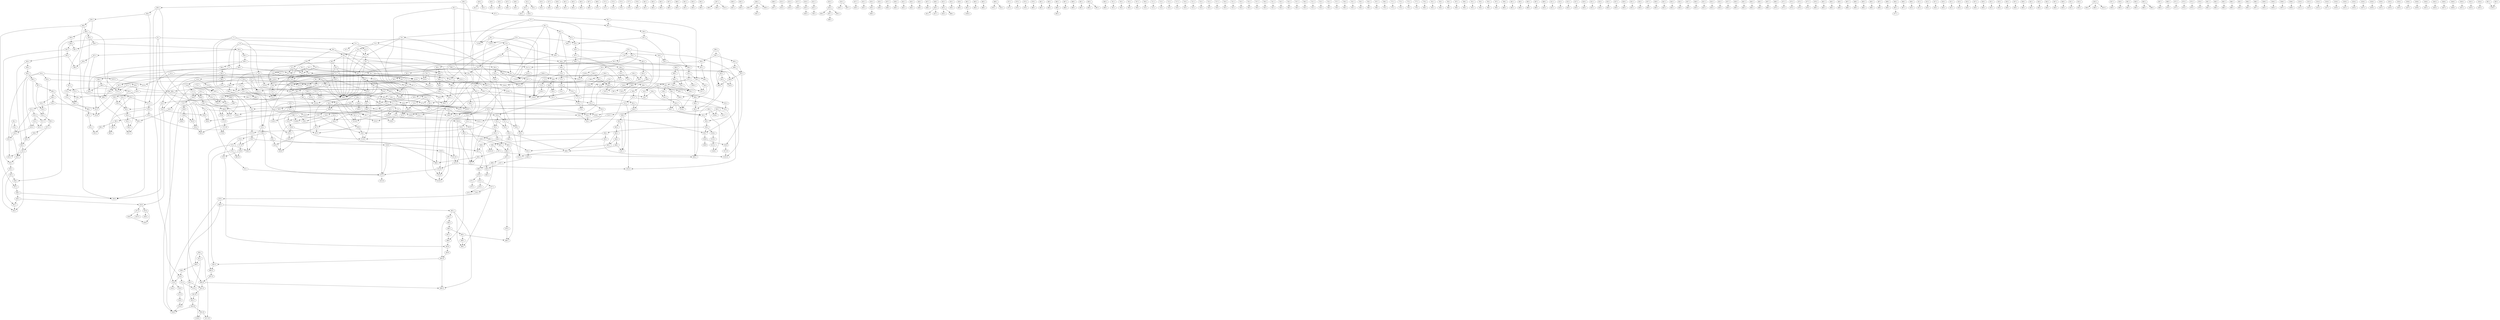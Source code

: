 strict digraph G {
  1 [ label="1:0" ];
  2 [ label="2:1" ];
  3 [ label="3:∞" ];
  4 [ label="4:∞" ];
  7 [ label="7:∞" ];
  8 [ label="8:5" ];
  9 [ label="9:∞" ];
  10 [ label="10:∞" ];
  11 [ label="11:∞" ];
  12 [ label="12:∞" ];
  13 [ label="13:∞" ];
  14 [ label="14:∞" ];
  15 [ label="15:∞" ];
  16 [ label="16:∞" ];
  17 [ label="17:∞" ];
  18 [ label="18:∞" ];
  19 [ label="19:∞" ];
  20 [ label="20:∞" ];
  21 [ label="21:∞" ];
  22 [ label="22:∞" ];
  5 [ label="5:∞" ];
  23 [ label="23:3" ];
  26 [ label="26:1" ];
  25 [ label="25:1" ];
  27 [ label="27:2" ];
  28 [ label="28:3" ];
  29 [ label="29:2" ];
  30 [ label="30:2" ];
  31 [ label="31:3" ];
  32 [ label="32:2" ];
  33 [ label="33:∞" ];
  34 [ label="34:∞" ];
  35 [ label="35:∞" ];
  36 [ label="36:∞" ];
  37 [ label="37:3" ];
  38 [ label="38:4" ];
  39 [ label="39:5" ];
  40 [ label="40:6" ];
  41 [ label="41:6" ];
  42 [ label="42:2" ];
  43 [ label="43:2" ];
  44 [ label="44:∞" ];
  45 [ label="45:∞" ];
  46 [ label="46:∞" ];
  47 [ label="47:3" ];
  48 [ label="48:4" ];
  49 [ label="49:5" ];
  50 [ label="50:6" ];
  51 [ label="51:7" ];
  52 [ label="52:4" ];
  57 [ label="57:∞" ];
  58 [ label="58:∞" ];
  59 [ label="59:∞" ];
  60 [ label="60:∞" ];
  61 [ label="61:∞" ];
  62 [ label="62:∞" ];
  63 [ label="63:∞" ];
  64 [ label="64:∞" ];
  65 [ label="65:∞" ];
  66 [ label="66:∞" ];
  67 [ label="67:∞" ];
  68 [ label="68:∞" ];
  69 [ label="69:3" ];
  70 [ label="70:4" ];
  71 [ label="71:5" ];
  72 [ label="72:6" ];
  74 [ label="74:∞" ];
  75 [ label="75:∞" ];
  76 [ label="76:∞" ];
  77 [ label="77:∞" ];
  78 [ label="78:∞" ];
  79 [ label="79:2" ];
  80 [ label="80:3" ];
  81 [ label="81:4" ];
  82 [ label="82:5" ];
  83 [ label="83:5" ];
  84 [ label="84:4" ];
  85 [ label="85:2" ];
  86 [ label="86:6" ];
  87 [ label="87:6" ];
  88 [ label="88:7" ];
  89 [ label="89:8" ];
  90 [ label="90:9" ];
  91 [ label="91:8" ];
  92 [ label="92:9" ];
  93 [ label="93:7" ];
  94 [ label="94:8" ];
  95 [ label="95:∞" ];
  96 [ label="96:9" ];
  97 [ label="97:∞" ];
  98 [ label="98:∞" ];
  99 [ label="99:∞" ];
  100 [ label="100:∞" ];
  101 [ label="101:∞" ];
  102 [ label="102:∞" ];
  55 [ label="55:∞" ];
  103 [ label="103:∞" ];
  104 [ label="104:∞" ];
  105 [ label="105:∞" ];
  106 [ label="106:∞" ];
  107 [ label="107:∞" ];
  108 [ label="108:∞" ];
  109 [ label="109:∞" ];
  110 [ label="110:∞" ];
  111 [ label="111:∞" ];
  24 [ label="24:∞" ];
  112 [ label="112:6" ];
  113 [ label="113:∞" ];
  114 [ label="114:3" ];
  115 [ label="115:4" ];
  116 [ label="116:4" ];
  117 [ label="117:5" ];
  118 [ label="118:∞" ];
  119 [ label="119:∞" ];
  120 [ label="120:∞" ];
  121 [ label="121:∞" ];
  122 [ label="122:∞" ];
  123 [ label="123:∞" ];
  124 [ label="124:∞" ];
  125 [ label="125:∞" ];
  126 [ label="126:∞" ];
  127 [ label="127:∞" ];
  56 [ label="56:∞" ];
  128 [ label="128:∞" ];
  129 [ label="129:∞" ];
  53 [ label="53:∞" ];
  130 [ label="130:5" ];
  131 [ label="131:∞" ];
  132 [ label="132:∞" ];
  133 [ label="133:∞" ];
  134 [ label="134:∞" ];
  135 [ label="135:∞" ];
  136 [ label="136:∞" ];
  137 [ label="137:∞" ];
  138 [ label="138:∞" ];
  139 [ label="139:∞" ];
  140 [ label="140:∞" ];
  141 [ label="141:∞" ];
  142 [ label="142:∞" ];
  143 [ label="143:∞" ];
  144 [ label="144:∞" ];
  145 [ label="145:7" ];
  146 [ label="146:∞" ];
  147 [ label="147:∞" ];
  148 [ label="148:∞" ];
  150 [ label="150:∞" ];
  151 [ label="151:∞" ];
  152 [ label="152:9" ];
  153 [ label="153:3" ];
  154 [ label="154:4" ];
  155 [ label="155:5" ];
  156 [ label="156:∞" ];
  157 [ label="157:4" ];
  158 [ label="158:∞" ];
  159 [ label="159:∞" ];
  160 [ label="160:∞" ];
  161 [ label="161:∞" ];
  163 [ label="163:∞" ];
  164 [ label="164:∞" ];
  165 [ label="165:∞" ];
  166 [ label="166:∞" ];
  167 [ label="167:∞" ];
  168 [ label="168:∞" ];
  169 [ label="169:∞" ];
  170 [ label="170:∞" ];
  171 [ label="171:∞" ];
  172 [ label="172:∞" ];
  173 [ label="173:∞" ];
  174 [ label="174:∞" ];
  175 [ label="175:∞" ];
  176 [ label="176:∞" ];
  177 [ label="177:∞" ];
  178 [ label="178:∞" ];
  179 [ label="179:∞" ];
  180 [ label="180:∞" ];
  181 [ label="181:∞" ];
  182 [ label="182:∞" ];
  183 [ label="183:∞" ];
  184 [ label="184:∞" ];
  185 [ label="185:∞" ];
  186 [ label="186:6" ];
  187 [ label="187:7" ];
  190 [ label="190:∞" ];
  191 [ label="191:∞" ];
  192 [ label="192:∞" ];
  193 [ label="193:∞" ];
  194 [ label="194:∞" ];
  195 [ label="195:∞" ];
  196 [ label="196:∞" ];
  197 [ label="197:∞" ];
  198 [ label="198:∞" ];
  199 [ label="199:∞" ];
  200 [ label="200:∞" ];
  201 [ label="201:7" ];
  202 [ label="202:8" ];
  203 [ label="203:9" ];
  204 [ label="204:7" ];
  205 [ label="205:∞" ];
  206 [ label="206:∞" ];
  207 [ label="207:∞" ];
  208 [ label="208:∞" ];
  209 [ label="209:∞" ];
  210 [ label="210:∞" ];
  211 [ label="211:∞" ];
  212 [ label="212:∞" ];
  213 [ label="213:∞" ];
  214 [ label="214:∞" ];
  215 [ label="215:∞" ];
  216 [ label="216:∞" ];
  217 [ label="217:6" ];
  218 [ label="218:7" ];
  219 [ label="219:8" ];
  220 [ label="220:9" ];
  221 [ label="221:10" ];
  222 [ label="222:11" ];
  223 [ label="223:10" ];
  224 [ label="224:10" ];
  225 [ label="225:∞" ];
  226 [ label="226:∞" ];
  227 [ label="227:∞" ];
  228 [ label="228:∞" ];
  229 [ label="229:∞" ];
  230 [ label="230:∞" ];
  231 [ label="231:∞" ];
  232 [ label="232:∞" ];
  233 [ label="233:∞" ];
  234 [ label="234:∞" ];
  235 [ label="235:∞" ];
  236 [ label="236:∞" ];
  237 [ label="237:9" ];
  238 [ label="238:∞" ];
  239 [ label="239:∞" ];
  240 [ label="240:∞" ];
  241 [ label="241:∞" ];
  242 [ label="242:∞" ];
  243 [ label="243:∞" ];
  244 [ label="244:∞" ];
  245 [ label="245:4" ];
  246 [ label="246:5" ];
  247 [ label="247:5" ];
  248 [ label="248:∞" ];
  249 [ label="249:6" ];
  250 [ label="250:∞" ];
  251 [ label="251:∞" ];
  252 [ label="252:∞" ];
  253 [ label="253:∞" ];
  254 [ label="254:∞" ];
  255 [ label="255:∞" ];
  256 [ label="256:6" ];
  257 [ label="257:7" ];
  258 [ label="258:8" ];
  259 [ label="259:9" ];
  260 [ label="260:9" ];
  261 [ label="261:8" ];
  262 [ label="262:4" ];
  263 [ label="263:5" ];
  264 [ label="264:6" ];
  265 [ label="265:7" ];
  266 [ label="266:8" ];
  267 [ label="267:5" ];
  268 [ label="268:6" ];
  269 [ label="269:7" ];
  270 [ label="270:8" ];
  271 [ label="271:9" ];
  272 [ label="272:10" ];
  273 [ label="273:8" ];
  274 [ label="274:∞" ];
  275 [ label="275:∞" ];
  276 [ label="276:∞" ];
  277 [ label="277:8" ];
  278 [ label="278:9" ];
  279 [ label="279:7" ];
  280 [ label="280:∞" ];
  281 [ label="281:∞" ];
  282 [ label="282:∞" ];
  283 [ label="283:1" ];
  284 [ label="284:2" ];
  285 [ label="285:3" ];
  286 [ label="286:3" ];
  287 [ label="287:∞" ];
  288 [ label="288:∞" ];
  289 [ label="289:∞" ];
  290 [ label="290:∞" ];
  291 [ label="291:∞" ];
  292 [ label="292:∞" ];
  293 [ label="293:∞" ];
  294 [ label="294:∞" ];
  295 [ label="295:∞" ];
  296 [ label="296:∞" ];
  297 [ label="297:∞" ];
  298 [ label="298:∞" ];
  299 [ label="299:∞" ];
  300 [ label="300:∞" ];
  301 [ label="301:∞" ];
  302 [ label="302:∞" ];
  303 [ label="303:∞" ];
  304 [ label="304:∞" ];
  305 [ label="305:∞" ];
  306 [ label="306:∞" ];
  307 [ label="307:∞" ];
  308 [ label="308:∞" ];
  309 [ label="309:∞" ];
  310 [ label="310:∞" ];
  311 [ label="311:∞" ];
  312 [ label="312:∞" ];
  313 [ label="313:∞" ];
  314 [ label="314:∞" ];
  316 [ label="316:∞" ];
  317 [ label="317:∞" ];
  318 [ label="318:∞" ];
  319 [ label="319:∞" ];
  320 [ label="320:∞" ];
  321 [ label="321:5" ];
  322 [ label="322:6" ];
  323 [ label="323:∞" ];
  324 [ label="324:∞" ];
  325 [ label="325:∞" ];
  326 [ label="326:∞" ];
  327 [ label="327:∞" ];
  328 [ label="328:∞" ];
  329 [ label="329:∞" ];
  330 [ label="330:∞" ];
  331 [ label="331:∞" ];
  332 [ label="332:∞" ];
  333 [ label="333:∞" ];
  334 [ label="334:∞" ];
  335 [ label="335:∞" ];
  336 [ label="336:∞" ];
  337 [ label="337:∞" ];
  338 [ label="338:∞" ];
  339 [ label="339:3" ];
  340 [ label="340:∞" ];
  341 [ label="341:∞" ];
  342 [ label="342:∞" ];
  343 [ label="343:∞" ];
  344 [ label="344:∞" ];
  345 [ label="345:∞" ];
  346 [ label="346:∞" ];
  347 [ label="347:∞" ];
  348 [ label="348:∞" ];
  349 [ label="349:∞" ];
  350 [ label="350:∞" ];
  351 [ label="351:∞" ];
  352 [ label="352:∞" ];
  353 [ label="353:∞" ];
  354 [ label="354:∞" ];
  355 [ label="355:∞" ];
  356 [ label="356:∞" ];
  357 [ label="357:∞" ];
  358 [ label="358:∞" ];
  359 [ label="359:∞" ];
  360 [ label="360:∞" ];
  361 [ label="361:∞" ];
  362 [ label="362:∞" ];
  363 [ label="363:∞" ];
  364 [ label="364:∞" ];
  365 [ label="365:∞" ];
  366 [ label="366:∞" ];
  367 [ label="367:∞" ];
  368 [ label="368:∞" ];
  369 [ label="369:∞" ];
  370 [ label="370:∞" ];
  371 [ label="371:∞" ];
  372 [ label="372:∞" ];
  373 [ label="373:∞" ];
  374 [ label="374:∞" ];
  375 [ label="375:∞" ];
  376 [ label="376:∞" ];
  377 [ label="377:∞" ];
  378 [ label="378:∞" ];
  379 [ label="379:∞" ];
  380 [ label="380:∞" ];
  381 [ label="381:∞" ];
  382 [ label="382:∞" ];
  383 [ label="383:∞" ];
  384 [ label="384:∞" ];
  385 [ label="385:∞" ];
  386 [ label="386:∞" ];
  387 [ label="387:∞" ];
  388 [ label="388:∞" ];
  389 [ label="389:∞" ];
  390 [ label="390:∞" ];
  391 [ label="391:∞" ];
  392 [ label="392:∞" ];
  393 [ label="393:∞" ];
  394 [ label="394:∞" ];
  395 [ label="395:∞" ];
  396 [ label="396:∞" ];
  397 [ label="397:∞" ];
  398 [ label="398:∞" ];
  399 [ label="399:∞" ];
  400 [ label="400:∞" ];
  401 [ label="401:∞" ];
  402 [ label="402:∞" ];
  403 [ label="403:∞" ];
  404 [ label="404:∞" ];
  405 [ label="405:∞" ];
  406 [ label="406:∞" ];
  407 [ label="407:∞" ];
  408 [ label="408:4" ];
  409 [ label="409:5" ];
  410 [ label="410:5" ];
  411 [ label="411:7" ];
  412 [ label="412:∞" ];
  413 [ label="413:∞" ];
  414 [ label="414:∞" ];
  149 [ label="149:∞" ];
  415 [ label="415:∞" ];
  416 [ label="416:∞" ];
  417 [ label="417:3" ];
  418 [ label="418:4" ];
  419 [ label="419:5" ];
  420 [ label="420:6" ];
  421 [ label="421:3" ];
  422 [ label="422:∞" ];
  423 [ label="423:∞" ];
  424 [ label="424:3" ];
  425 [ label="425:4" ];
  426 [ label="426:5" ];
  427 [ label="427:4" ];
  428 [ label="428:5" ];
  429 [ label="429:5" ];
  430 [ label="430:∞" ];
  431 [ label="431:∞" ];
  432 [ label="432:∞" ];
  433 [ label="433:∞" ];
  434 [ label="434:∞" ];
  435 [ label="435:∞" ];
  436 [ label="436:∞" ];
  437 [ label="437:∞" ];
  438 [ label="438:∞" ];
  439 [ label="439:∞" ];
  440 [ label="440:∞" ];
  441 [ label="441:∞" ];
  442 [ label="442:∞" ];
  443 [ label="443:∞" ];
  444 [ label="444:∞" ];
  445 [ label="445:∞" ];
  446 [ label="446:∞" ];
  447 [ label="447:∞" ];
  448 [ label="448:∞" ];
  449 [ label="449:∞" ];
  450 [ label="450:∞" ];
  451 [ label="451:∞" ];
  452 [ label="452:∞" ];
  453 [ label="453:∞" ];
  454 [ label="454:∞" ];
  455 [ label="455:∞" ];
  456 [ label="456:∞" ];
  457 [ label="457:∞" ];
  458 [ label="458:∞" ];
  459 [ label="459:∞" ];
  460 [ label="460:∞" ];
  461 [ label="461:∞" ];
  462 [ label="462:∞" ];
  463 [ label="463:∞" ];
  464 [ label="464:∞" ];
  465 [ label="465:∞" ];
  466 [ label="466:∞" ];
  467 [ label="467:∞" ];
  468 [ label="468:∞" ];
  469 [ label="469:∞" ];
  470 [ label="470:∞" ];
  471 [ label="471:∞" ];
  472 [ label="472:∞" ];
  473 [ label="473:∞" ];
  474 [ label="474:∞" ];
  475 [ label="475:∞" ];
  476 [ label="476:∞" ];
  477 [ label="477:∞" ];
  478 [ label="478:∞" ];
  479 [ label="479:∞" ];
  480 [ label="480:∞" ];
  481 [ label="481:∞" ];
  482 [ label="482:∞" ];
  483 [ label="483:∞" ];
  484 [ label="484:∞" ];
  485 [ label="485:∞" ];
  486 [ label="486:∞" ];
  487 [ label="487:∞" ];
  488 [ label="488:∞" ];
  489 [ label="489:∞" ];
  490 [ label="490:∞" ];
  491 [ label="491:8" ];
  492 [ label="492:10" ];
  493 [ label="493:9" ];
  494 [ label="494:10" ];
  495 [ label="495:11" ];
  496 [ label="496:12" ];
  497 [ label="497:13" ];
  498 [ label="498:14" ];
  499 [ label="499:11" ];
  500 [ label="500:∞" ];
  501 [ label="501:15" ];
  502 [ label="502:16" ];
  503 [ label="503:17" ];
  504 [ label="504:18" ];
  505 [ label="505:19" ];
  506 [ label="506:∞" ];
  507 [ label="507:∞" ];
  508 [ label="508:∞" ];
  509 [ label="509:∞" ];
  510 [ label="510:2" ];
  511 [ label="511:3" ];
  512 [ label="512:4" ];
  513 [ label="513:2" ];
  514 [ label="514:3" ];
  516 [ label="516:3" ];
  517 [ label="517:4" ];
  518 [ label="518:5" ];
  519 [ label="519:4" ];
  520 [ label="520:5" ];
  521 [ label="521:∞" ];
  522 [ label="522:∞" ];
  523 [ label="523:∞" ];
  524 [ label="524:12" ];
  525 [ label="525:10" ];
  526 [ label="526:∞" ];
  527 [ label="527:∞" ];
  529 [ label="529:3" ];
  530 [ label="530:4" ];
  531 [ label="531:∞" ];
  532 [ label="532:∞" ];
  533 [ label="533:7" ];
  534 [ label="534:8" ];
  535 [ label="535:9" ];
  536 [ label="536:9" ];
  537 [ label="537:10" ];
  538 [ label="538:∞" ];
  542 [ label="542:∞" ];
  543 [ label="543:∞" ];
  544 [ label="544:∞" ];
  545 [ label="545:∞" ];
  546 [ label="546:∞" ];
  547 [ label="547:∞" ];
  548 [ label="548:∞" ];
  549 [ label="549:∞" ];
  550 [ label="550:∞" ];
  551 [ label="551:∞" ];
  552 [ label="552:∞" ];
  553 [ label="553:∞" ];
  554 [ label="554:∞" ];
  555 [ label="555:∞" ];
  557 [ label="557:∞" ];
  558 [ label="558:∞" ];
  559 [ label="559:∞" ];
  560 [ label="560:∞" ];
  561 [ label="561:∞" ];
  562 [ label="562:∞" ];
  563 [ label="563:∞" ];
  564 [ label="564:∞" ];
  565 [ label="565:∞" ];
  566 [ label="566:∞" ];
  567 [ label="567:∞" ];
  568 [ label="568:∞" ];
  569 [ label="569:∞" ];
  570 [ label="570:∞" ];
  571 [ label="571:∞" ];
  572 [ label="572:∞" ];
  573 [ label="573:∞" ];
  574 [ label="574:∞" ];
  575 [ label="575:∞" ];
  576 [ label="576:∞" ];
  577 [ label="577:∞" ];
  578 [ label="578:∞" ];
  579 [ label="579:∞" ];
  580 [ label="580:∞" ];
  581 [ label="581:∞" ];
  582 [ label="582:∞" ];
  583 [ label="583:∞" ];
  584 [ label="584:∞" ];
  585 [ label="585:∞" ];
  586 [ label="586:∞" ];
  587 [ label="587:∞" ];
  588 [ label="588:∞" ];
  589 [ label="589:∞" ];
  590 [ label="590:∞" ];
  591 [ label="591:∞" ];
  592 [ label="592:∞" ];
  593 [ label="593:∞" ];
  594 [ label="594:∞" ];
  595 [ label="595:∞" ];
  596 [ label="596:∞" ];
  597 [ label="597:∞" ];
  598 [ label="598:∞" ];
  599 [ label="599:∞" ];
  600 [ label="600:∞" ];
  601 [ label="601:∞" ];
  602 [ label="602:∞" ];
  603 [ label="603:∞" ];
  604 [ label="604:∞" ];
  605 [ label="605:∞" ];
  606 [ label="606:∞" ];
  607 [ label="607:∞" ];
  608 [ label="608:∞" ];
  609 [ label="609:∞" ];
  610 [ label="610:∞" ];
  612 [ label="612:∞" ];
  613 [ label="613:∞" ];
  614 [ label="614:∞" ];
  615 [ label="615:∞" ];
  616 [ label="616:∞" ];
  617 [ label="617:∞" ];
  618 [ label="618:∞" ];
  619 [ label="619:∞" ];
  620 [ label="620:∞" ];
  621 [ label="621:∞" ];
  622 [ label="622:∞" ];
  623 [ label="623:∞" ];
  624 [ label="624:∞" ];
  625 [ label="625:∞" ];
  626 [ label="626:∞" ];
  627 [ label="627:∞" ];
  628 [ label="628:∞" ];
  630 [ label="630:∞" ];
  631 [ label="631:∞" ];
  632 [ label="632:∞" ];
  633 [ label="633:∞" ];
  634 [ label="634:∞" ];
  635 [ label="635:∞" ];
  636 [ label="636:∞" ];
  637 [ label="637:∞" ];
  638 [ label="638:∞" ];
  639 [ label="639:∞" ];
  640 [ label="640:∞" ];
  641 [ label="641:∞" ];
  642 [ label="642:∞" ];
  643 [ label="643:∞" ];
  644 [ label="644:∞" ];
  645 [ label="645:∞" ];
  646 [ label="646:∞" ];
  647 [ label="647:∞" ];
  648 [ label="648:∞" ];
  649 [ label="649:∞" ];
  650 [ label="650:∞" ];
  651 [ label="651:∞" ];
  652 [ label="652:∞" ];
  653 [ label="653:∞" ];
  654 [ label="654:∞" ];
  655 [ label="655:∞" ];
  656 [ label="656:∞" ];
  657 [ label="657:∞" ];
  658 [ label="658:∞" ];
  659 [ label="659:∞" ];
  660 [ label="660:∞" ];
  661 [ label="661:∞" ];
  662 [ label="662:∞" ];
  663 [ label="663:∞" ];
  664 [ label="664:∞" ];
  665 [ label="665:∞" ];
  666 [ label="666:∞" ];
  667 [ label="667:∞" ];
  668 [ label="668:∞" ];
  669 [ label="669:∞" ];
  670 [ label="670:∞" ];
  671 [ label="671:∞" ];
  672 [ label="672:∞" ];
  673 [ label="673:∞" ];
  674 [ label="674:∞" ];
  675 [ label="675:∞" ];
  676 [ label="676:∞" ];
  678 [ label="678:∞" ];
  679 [ label="679:∞" ];
  680 [ label="680:∞" ];
  681 [ label="681:∞" ];
  682 [ label="682:∞" ];
  683 [ label="683:∞" ];
  684 [ label="684:∞" ];
  685 [ label="685:∞" ];
  686 [ label="686:∞" ];
  687 [ label="687:∞" ];
  688 [ label="688:∞" ];
  689 [ label="689:∞" ];
  690 [ label="690:∞" ];
  691 [ label="691:∞" ];
  692 [ label="692:∞" ];
  693 [ label="693:∞" ];
  694 [ label="694:∞" ];
  695 [ label="695:∞" ];
  696 [ label="696:∞" ];
  697 [ label="697:∞" ];
  698 [ label="698:∞" ];
  700 [ label="700:∞" ];
  701 [ label="701:∞" ];
  702 [ label="702:∞" ];
  703 [ label="703:∞" ];
  704 [ label="704:∞" ];
  705 [ label="705:∞" ];
  706 [ label="706:∞" ];
  707 [ label="707:∞" ];
  708 [ label="708:∞" ];
  709 [ label="709:∞" ];
  710 [ label="710:∞" ];
  711 [ label="711:∞" ];
  712 [ label="712:∞" ];
  713 [ label="713:∞" ];
  714 [ label="714:∞" ];
  715 [ label="715:∞" ];
  716 [ label="716:∞" ];
  717 [ label="717:∞" ];
  718 [ label="718:∞" ];
  719 [ label="719:∞" ];
  720 [ label="720:∞" ];
  721 [ label="721:∞" ];
  722 [ label="722:∞" ];
  723 [ label="723:∞" ];
  724 [ label="724:∞" ];
  725 [ label="725:∞" ];
  726 [ label="726:∞" ];
  727 [ label="727:∞" ];
  728 [ label="728:∞" ];
  729 [ label="729:∞" ];
  730 [ label="730:∞" ];
  731 [ label="731:∞" ];
  732 [ label="732:∞" ];
  733 [ label="733:∞" ];
  734 [ label="734:∞" ];
  735 [ label="735:∞" ];
  736 [ label="736:∞" ];
  737 [ label="737:∞" ];
  738 [ label="738:∞" ];
  739 [ label="739:∞" ];
  740 [ label="740:∞" ];
  741 [ label="741:∞" ];
  742 [ label="742:∞" ];
  743 [ label="743:∞" ];
  744 [ label="744:∞" ];
  745 [ label="745:∞" ];
  746 [ label="746:∞" ];
  747 [ label="747:∞" ];
  748 [ label="748:∞" ];
  749 [ label="749:∞" ];
  750 [ label="750:∞" ];
  751 [ label="751:∞" ];
  752 [ label="752:∞" ];
  753 [ label="753:∞" ];
  754 [ label="754:∞" ];
  755 [ label="755:∞" ];
  756 [ label="756:∞" ];
  757 [ label="757:∞" ];
  758 [ label="758:∞" ];
  759 [ label="759:∞" ];
  760 [ label="760:∞" ];
  761 [ label="761:∞" ];
  762 [ label="762:∞" ];
  763 [ label="763:∞" ];
  764 [ label="764:∞" ];
  765 [ label="765:∞" ];
  766 [ label="766:∞" ];
  767 [ label="767:∞" ];
  768 [ label="768:∞" ];
  769 [ label="769:∞" ];
  770 [ label="770:∞" ];
  771 [ label="771:∞" ];
  772 [ label="772:∞" ];
  773 [ label="773:∞" ];
  774 [ label="774:∞" ];
  775 [ label="775:∞" ];
  776 [ label="776:∞" ];
  777 [ label="777:∞" ];
  778 [ label="778:∞" ];
  779 [ label="779:∞" ];
  780 [ label="780:∞" ];
  781 [ label="781:∞" ];
  782 [ label="782:∞" ];
  783 [ label="783:∞" ];
  784 [ label="784:∞" ];
  785 [ label="785:∞" ];
  786 [ label="786:∞" ];
  787 [ label="787:∞" ];
  788 [ label="788:∞" ];
  789 [ label="789:∞" ];
  790 [ label="790:∞" ];
  791 [ label="791:∞" ];
  792 [ label="792:∞" ];
  793 [ label="793:∞" ];
  794 [ label="794:∞" ];
  795 [ label="795:∞" ];
  796 [ label="796:∞" ];
  797 [ label="797:∞" ];
  798 [ label="798:∞" ];
  799 [ label="799:∞" ];
  800 [ label="800:∞" ];
  801 [ label="801:∞" ];
  802 [ label="802:∞" ];
  803 [ label="803:∞" ];
  804 [ label="804:∞" ];
  805 [ label="805:∞" ];
  806 [ label="806:∞" ];
  807 [ label="807:∞" ];
  808 [ label="808:∞" ];
  809 [ label="809:∞" ];
  810 [ label="810:∞" ];
  811 [ label="811:∞" ];
  812 [ label="812:∞" ];
  813 [ label="813:∞" ];
  814 [ label="814:∞" ];
  815 [ label="815:∞" ];
  816 [ label="816:∞" ];
  817 [ label="817:∞" ];
  818 [ label="818:∞" ];
  819 [ label="819:∞" ];
  820 [ label="820:∞" ];
  821 [ label="821:∞" ];
  822 [ label="822:∞" ];
  823 [ label="823:∞" ];
  824 [ label="824:∞" ];
  825 [ label="825:∞" ];
  826 [ label="826:∞" ];
  827 [ label="827:∞" ];
  828 [ label="828:∞" ];
  829 [ label="829:∞" ];
  830 [ label="830:∞" ];
  831 [ label="831:∞" ];
  832 [ label="832:∞" ];
  833 [ label="833:∞" ];
  834 [ label="834:∞" ];
  835 [ label="835:∞" ];
  836 [ label="836:∞" ];
  837 [ label="837:∞" ];
  838 [ label="838:∞" ];
  839 [ label="839:∞" ];
  840 [ label="840:∞" ];
  841 [ label="841:∞" ];
  842 [ label="842:∞" ];
  843 [ label="843:∞" ];
  844 [ label="844:∞" ];
  845 [ label="845:∞" ];
  846 [ label="846:∞" ];
  847 [ label="847:∞" ];
  848 [ label="848:∞" ];
  849 [ label="849:∞" ];
  850 [ label="850:∞" ];
  851 [ label="851:∞" ];
  852 [ label="852:∞" ];
  853 [ label="853:∞" ];
  854 [ label="854:∞" ];
  855 [ label="855:∞" ];
  856 [ label="856:∞" ];
  857 [ label="857:∞" ];
  858 [ label="858:∞" ];
  859 [ label="859:∞" ];
  860 [ label="860:∞" ];
  861 [ label="861:∞" ];
  862 [ label="862:∞" ];
  863 [ label="863:∞" ];
  864 [ label="864:∞" ];
  865 [ label="865:∞" ];
  866 [ label="866:∞" ];
  867 [ label="867:∞" ];
  868 [ label="868:∞" ];
  869 [ label="869:∞" ];
  870 [ label="870:∞" ];
  871 [ label="871:∞" ];
  872 [ label="872:∞" ];
  873 [ label="873:∞" ];
  874 [ label="874:∞" ];
  875 [ label="875:∞" ];
  876 [ label="876:∞" ];
  877 [ label="877:∞" ];
  878 [ label="878:∞" ];
  879 [ label="879:∞" ];
  880 [ label="880:∞" ];
  881 [ label="881:∞" ];
  882 [ label="882:∞" ];
  883 [ label="883:∞" ];
  884 [ label="884:∞" ];
  885 [ label="885:∞" ];
  886 [ label="886:∞" ];
  887 [ label="887:∞" ];
  888 [ label="888:∞" ];
  889 [ label="889:∞" ];
  890 [ label="890:∞" ];
  891 [ label="891:∞" ];
  892 [ label="892:∞" ];
  893 [ label="893:∞" ];
  894 [ label="894:∞" ];
  895 [ label="895:∞" ];
  896 [ label="896:∞" ];
  897 [ label="897:∞" ];
  898 [ label="898:∞" ];
  899 [ label="899:∞" ];
  900 [ label="900:∞" ];
  903 [ label="903:∞" ];
  904 [ label="904:∞" ];
  905 [ label="905:∞" ];
  906 [ label="906:∞" ];
  907 [ label="907:∞" ];
  908 [ label="908:∞" ];
  909 [ label="909:∞" ];
  910 [ label="910:∞" ];
  911 [ label="911:∞" ];
  912 [ label="912:∞" ];
  913 [ label="913:∞" ];
  914 [ label="914:∞" ];
  915 [ label="915:∞" ];
  916 [ label="916:∞" ];
  917 [ label="917:∞" ];
  918 [ label="918:∞" ];
  919 [ label="919:∞" ];
  920 [ label="920:∞" ];
  921 [ label="921:∞" ];
  922 [ label="922:∞" ];
  923 [ label="923:∞" ];
  924 [ label="924:∞" ];
  925 [ label="925:∞" ];
  926 [ label="926:∞" ];
  927 [ label="927:∞" ];
  928 [ label="928:∞" ];
  929 [ label="929:∞" ];
  930 [ label="930:∞" ];
  931 [ label="931:∞" ];
  932 [ label="932:∞" ];
  933 [ label="933:∞" ];
  934 [ label="934:∞" ];
  935 [ label="935:∞" ];
  936 [ label="936:∞" ];
  937 [ label="937:∞" ];
  938 [ label="938:∞" ];
  939 [ label="939:∞" ];
  940 [ label="940:∞" ];
  941 [ label="941:∞" ];
  942 [ label="942:∞" ];
  943 [ label="943:∞" ];
  944 [ label="944:∞" ];
  945 [ label="945:∞" ];
  946 [ label="946:∞" ];
  947 [ label="947:∞" ];
  948 [ label="948:∞" ];
  949 [ label="949:∞" ];
  950 [ label="950:∞" ];
  951 [ label="951:∞" ];
  952 [ label="952:∞" ];
  953 [ label="953:∞" ];
  954 [ label="954:∞" ];
  955 [ label="955:∞" ];
  956 [ label="956:∞" ];
  957 [ label="957:∞" ];
  958 [ label="958:∞" ];
  959 [ label="959:∞" ];
  960 [ label="960:∞" ];
  961 [ label="961:∞" ];
  962 [ label="962:∞" ];
  963 [ label="963:∞" ];
  964 [ label="964:∞" ];
  965 [ label="965:∞" ];
  966 [ label="966:∞" ];
  967 [ label="967:∞" ];
  968 [ label="968:∞" ];
  969 [ label="969:∞" ];
  970 [ label="970:∞" ];
  971 [ label="971:∞" ];
  972 [ label="972:∞" ];
  973 [ label="973:∞" ];
  974 [ label="974:∞" ];
  975 [ label="975:∞" ];
  976 [ label="976:∞" ];
  977 [ label="977:∞" ];
  978 [ label="978:∞" ];
  979 [ label="979:∞" ];
  980 [ label="980:∞" ];
  981 [ label="981:∞" ];
  982 [ label="982:∞" ];
  983 [ label="983:∞" ];
  984 [ label="984:∞" ];
  985 [ label="985:∞" ];
  986 [ label="986:∞" ];
  987 [ label="987:∞" ];
  988 [ label="988:∞" ];
  989 [ label="989:∞" ];
  990 [ label="990:∞" ];
  991 [ label="991:∞" ];
  992 [ label="992:∞" ];
  993 [ label="993:∞" ];
  994 [ label="994:∞" ];
  995 [ label="995:∞" ];
  996 [ label="996:∞" ];
  997 [ label="997:∞" ];
  998 [ label="998:∞" ];
  1000 [ label="1000:∞" ];
  1001 [ label="1001:∞" ];
  1003 [ label="1003:∞" ];
  1004 [ label="1004:∞" ];
  1005 [ label="1005:∞" ];
  1006 [ label="1006:∞" ];
  1007 [ label="1007:∞" ];
  1008 [ label="1008:∞" ];
  1009 [ label="1009:∞" ];
  1010 [ label="1010:∞" ];
  1011 [ label="1011:∞" ];
  1012 [ label="1012:∞" ];
  1013 [ label="1013:∞" ];
  1014 [ label="1014:∞" ];
  1015 [ label="1015:∞" ];
  1016 [ label="1016:∞" ];
  1017 [ label="1017:∞" ];
  1018 [ label="1018:∞" ];
  1019 [ label="1019:∞" ];
  1020 [ label="1020:∞" ];
  1021 [ label="1021:∞" ];
  1023 [ label="1023:∞" ];
  1024 [ label="1024:∞" ];
  1025 [ label="1025:∞" ];
  1026 [ label="1026:∞" ];
  1027 [ label="1027:∞" ];
  1028 [ label="1028:∞" ];
  1029 [ label="1029:∞" ];
  1030 [ label="1030:∞" ];
  1031 [ label="1031:∞" ];
  1032 [ label="1032:∞" ];
  1033 [ label="1033:∞" ];
  1034 [ label="1034:∞" ];
  1035 [ label="1035:∞" ];
  1036 [ label="1036:∞" ];
  1037 [ label="1037:∞" ];
  1038 [ label="1038:∞" ];
  1039 [ label="1039:∞" ];
  1040 [ label="1040:∞" ];
  1041 [ label="1041:∞" ];
  1042 [ label="1042:∞" ];
  1043 [ label="1043:∞" ];
  1046 [ label="1046:∞" ];
  1047 [ label="1047:∞" ];
  1048 [ label="1048:∞" ];
  1049 [ label="1049:∞" ];
  1050 [ label="1050:∞" ];
  1051 [ label="1051:∞" ];
  1052 [ label="1052:∞" ];
  1053 [ label="1053:∞" ];
  1054 [ label="1054:∞" ];
  1055 [ label="1055:∞" ];
  1056 [ label="1056:∞" ];
  1057 [ label="1057:5" ];
  1058 [ label="1058:∞" ];
  5103 [ label="5103:5" ];
  5104 [ label="5104:∞" ];
  5105 [ label="5105:10" ];
  5106 [ label="5106:∞" ];
  5107 [ label="5107:∞" ];
  5108 [ label="5108:∞" ];
  5109 [ label="5109:9" ];
  5110 [ label="5110:∞" ];
  5111 [ label="5111:∞" ];
  6 [ label="6:∞" ];
  5112 [ label="5112:4" ];
  5113 [ label="5113:∞" ];
  5114 [ label="5114:4" ];
  162 [ label="162:∞" ];
  5115 [ label="5115:∞" ];
  5116 [ label="5116:5" ];
  5117 [ label="5117:∞" ];
  5118 [ label="5118:11" ];
  5119 [ label="5119:∞" ];
  539 [ label="539:3" ];
  5120 [ label="5120:∞" ];
  5121 [ label="5121:∞" ];
  1045 [ label="1045:∞" ];
  5122 [ label="5122:∞" ];
  315 [ label="315:∞" ];
  5123 [ label="5123:∞" ];
  540 [ label="540:∞" ];
  5124 [ label="5124:∞" ];
  5125 [ label="5125:4" ];
  5126 [ label="5126:∞" ];
  5127 [ label="5127:7" ];
  54 [ label="54:∞" ];
  5128 [ label="5128:∞" ];
  5129 [ label="5129:∞" ];
  5130 [ label="5130:∞" ];
  5131 [ label="5131:∞" ];
  5132 [ label="5132:∞" ];
  5133 [ label="5133:11" ];
  73 [ label="73:∞" ];
  5134 [ label="5134:∞" ];
  5135 [ label="5135:2" ];
  5136 [ label="5136:∞" ];
  5137 [ label="5137:∞" ];
  5138 [ label="5138:9" ];
  901 [ label="901:∞" ];
  5139 [ label="5139:∞" ];
  902 [ label="902:∞" ];
  5140 [ label="5140:∞" ];
  5141 [ label="5141:∞" ];
  5142 [ label="5142:6" ];
  5143 [ label="5143:∞" ];
  5144 [ label="5144:∞" ];
  5145 [ label="5145:∞" ];
  189 [ label="189:∞" ];
  5146 [ label="5146:∞" ];
  5147 [ label="5147:∞" ];
  5148 [ label="5148:∞" ];
  5149 [ label="5149:8" ];
  188 [ label="188:∞" ];
  5150 [ label="5150:∞" ];
  5151 [ label="5151:∞" ];
  5152 [ label="5152:∞" ];
  5153 [ label="5153:∞" ];
  5154 [ label="5154:∞" ];
  5155 [ label="5155:7" ];
  5156 [ label="5156:7" ];
  5157 [ label="5157:20" ];
  5158 [ label="5158:5" ];
  5159 [ label="5159:∞" ];
  5027 [ label="5027:4" ];
  5160 [ label="5160:∞" ];
  1 -> 2;
  3 -> 4;
  7 -> 8;
  9 -> 10;
  11 -> 12;
  13 -> 14;
  14 -> 15;
  16 -> 17;
  7 -> 17;
  18 -> 19;
  14 -> 19;
  16 -> 19;
  15 -> 18;
  18 -> 20;
  21 -> 22;
  5 -> 23;
  1 -> 26;
  25 -> 27;
  5 -> 28;
  27 -> 29;
  28 -> 29;
  26 -> 30;
  30 -> 31;
  31 -> 32;
  33 -> 34;
  34 -> 35;
  34 -> 36;
  35 -> 37;
  37 -> 38;
  38 -> 39;
  39 -> 40;
  39 -> 41;
  15 -> 41;
  38 -> 42;
  2 -> 42;
  32 -> 37;
  2 -> 32;
  42 -> 43;
  25 -> 43;
  44 -> 45;
  17 -> 46;
  13 -> 35;
  7 -> 13;
  1 -> 25;
  26 -> 29;
  47 -> 48;
  48 -> 49;
  49 -> 50;
  50 -> 51;
  33 -> 50;
  27 -> 28;
  33 -> 52;
  57 -> 58;
  59 -> 60;
  61 -> 62;
  63 -> 64;
  64 -> 65;
  65 -> 66;
  66 -> 67;
  68 -> 69;
  70 -> 71;
  71 -> 72;
  74 -> 75;
  75 -> 76;
  76 -> 77;
  77 -> 78;
  74 -> 77;
  76 -> 79;
  79 -> 80;
  80 -> 81;
  81 -> 82;
  78 -> 82;
  81 -> 83;
  83 -> 84;
  80 -> 84;
  84 -> 85;
  83 -> 85;
  82 -> 86;
  86 -> 87;
  86 -> 88;
  88 -> 89;
  89 -> 90;
  88 -> 91;
  91 -> 92;
  92 -> 93;
  87 -> 93;
  83 -> 87;
  93 -> 94;
  95 -> 96;
  91 -> 96;
  92 -> 96;
  95 -> 97;
  97 -> 98;
  98 -> 99;
  57 -> 99;
  99 -> 100;
  100 -> 101;
  101 -> 102;
  55 -> 102;
  102 -> 103;
  104 -> 105;
  101 -> 105;
  105 -> 106;
  100 -> 106;
  103 -> 107;
  107 -> 108;
  108 -> 109;
  109 -> 110;
  110 -> 111;
  107 -> 111;
  24 -> 112;
  109 -> 113;
  110 -> 113;
  114 -> 115;
  116 -> 117;
  118 -> 119;
  120 -> 121;
  121 -> 122;
  122 -> 123;
  122 -> 124;
  124 -> 125;
  126 -> 127;
  58 -> 127;
  56 -> 128;
  128 -> 129;
  53 -> 130;
  131 -> 132;
  120 -> 133;
  119 -> 133;
  132 -> 133;
  132 -> 134;
  119 -> 134;
  106 -> 135;
  135 -> 136;
  98 -> 136;
  135 -> 137;
  137 -> 138;
  137 -> 139;
  139 -> 140;
  140 -> 141;
  138 -> 141;
  138 -> 142;
  103 -> 104;
  104 -> 142;
  141 -> 143;
  144 -> 145;
  142 -> 145;
  136 -> 146;
  137 -> 147;
  139 -> 147;
  139 -> 148;
  150 -> 151;
  151 -> 152;
  94 -> 152;
  152 -> 153;
  85 -> 153;
  154 -> 155;
  151 -> 155;
  156 -> 157;
  158 -> 159;
  159 -> 160;
  160 -> 161;
  163 -> 164;
  165 -> 166;
  63 -> 167;
  167 -> 168;
  168 -> 169;
  169 -> 170;
  170 -> 171;
  170 -> 172;
  172 -> 173;
  173 -> 174;
  171 -> 175;
  173 -> 176;
  177 -> 178;
  169 -> 178;
  178 -> 179;
  62 -> 179;
  61 -> 180;
  177 -> 181;
  167 -> 182;
  182 -> 183;
  183 -> 184;
  165 -> 184;
  185 -> 186;
  186 -> 187;
  190 -> 191;
  143 -> 191;
  190 -> 192;
  191 -> 192;
  192 -> 193;
  193 -> 194;
  194 -> 195;
  195 -> 196;
  196 -> 197;
  197 -> 198;
  199 -> 200;
  159 -> 201;
  201 -> 202;
  202 -> 203;
  203 -> 204;
  187 -> 204;
  78 -> 205;
  205 -> 206;
  206 -> 207;
  207 -> 208;
  208 -> 209;
  209 -> 210;
  209 -> 211;
  211 -> 212;
  212 -> 213;
  213 -> 214;
  215 -> 216;
  216 -> 217;
  217 -> 218;
  219 -> 220;
  220 -> 221;
  221 -> 222;
  214 -> 221;
  220 -> 223;
  222 -> 223;
  213 -> 222;
  223 -> 224;
  127 -> 224;
  90 -> 224;
  58 -> 90;
  205 -> 225;
  225 -> 226;
  74 -> 226;
  226 -> 227;
  227 -> 228;
  59 -> 228;
  59 -> 74;
  60 -> 61;
  60 -> 229;
  229 -> 230;
  228 -> 230;
  210 -> 227;
  210 -> 231;
  231 -> 232;
  213 -> 232;
  227 -> 233;
  233 -> 234;
  231 -> 233;
  232 -> 235;
  123 -> 236;
  236 -> 237;
  219 -> 237;
  223 -> 237;
  112 -> 145;
  111 -> 112;
  238 -> 239;
  240 -> 241;
  124 -> 241;
  242 -> 243;
  238 -> 244;
  241 -> 242;
  129 -> 245;
  245 -> 246;
  125 -> 246;
  125 -> 126;
  245 -> 247;
  246 -> 247;
  128 -> 248;
  248 -> 249;
  126 -> 249;
  239 -> 240;
  239 -> 250;
  240 -> 250;
  250 -> 251;
  129 -> 251;
  238 -> 252;
  251 -> 252;
  252 -> 253;
  253 -> 254;
  131 -> 254;
  254 -> 255;
  244 -> 255;
  242 -> 244;
  253 -> 255;
  256 -> 257;
  257 -> 258;
  258 -> 259;
  259 -> 260;
  258 -> 260;
  259 -> 261;
  257 -> 261;
  261 -> 262;
  262 -> 263;
  117 -> 256;
  264 -> 265;
  265 -> 266;
  266 -> 267;
  115 -> 267;
  115 -> 130;
  268 -> 269;
  266 -> 270;
  270 -> 271;
  271 -> 272;
  272 -> 273;
  265 -> 273;
  236 -> 274;
  274 -> 275;
  275 -> 276;
  274 -> 277;
  278 -> 279;
  217 -> 279;
  280 -> 281;
  281 -> 282;
  282 -> 283;
  283 -> 284;
  284 -> 285;
  123 -> 285;
  275 -> 285;
  122 -> 286;
  284 -> 286;
  282 -> 287;
  288 -> 289;
  289 -> 290;
  288 -> 291;
  290 -> 291;
  290 -> 292;
  287 -> 293;
  291 -> 293;
  292 -> 293;
  200 -> 294;
  294 -> 295;
  295 -> 296;
  296 -> 297;
  296 -> 298;
  299 -> 300;
  300 -> 301;
  301 -> 302;
  302 -> 303;
  303 -> 304;
  305 -> 306;
  306 -> 307;
  307 -> 308;
  308 -> 309;
  309 -> 310;
  310 -> 311;
  311 -> 312;
  312 -> 313;
  314 -> 316;
  316 -> 317;
  318 -> 319;
  319 -> 320;
  310 -> 321;
  320 -> 322;
  308 -> 322;
  318 -> 321;
  316 -> 318;
  321 -> 322;
  309 -> 323;
  323 -> 324;
  324 -> 325;
  325 -> 326;
  326 -> 327;
  327 -> 328;
  328 -> 329;
  305 -> 329;
  329 -> 330;
  303 -> 330;
  330 -> 331;
  327 -> 331;
  330 -> 332;
  332 -> 333;
  301 -> 333;
  333 -> 334;
  334 -> 335;
  335 -> 336;
  299 -> 336;
  298 -> 299;
  336 -> 337;
  296 -> 337;
  337 -> 338;
  338 -> 339;
  295 -> 339;
  294 -> 339;
  338 -> 340;
  340 -> 341;
  335 -> 341;
  341 -> 342;
  334 -> 342;
  331 -> 342;
  331 -> 332;
  298 -> 343;
  343 -> 344;
  344 -> 345;
  345 -> 346;
  346 -> 347;
  347 -> 348;
  349 -> 350;
  350 -> 351;
  351 -> 352;
  320 -> 352;
  352 -> 353;
  351 -> 353;
  353 -> 354;
  354 -> 355;
  355 -> 356;
  350 -> 356;
  345 -> 357;
  357 -> 358;
  346 -> 358;
  349 -> 358;
  357 -> 359;
  359 -> 360;
  302 -> 360;
  344 -> 361;
  300 -> 361;
  306 -> 325;
  307 -> 324;
  345 -> 362;
  362 -> 363;
  363 -> 364;
  364 -> 365;
  365 -> 366;
  366 -> 367;
  365 -> 367;
  367 -> 368;
  364 -> 368;
  368 -> 369;
  363 -> 369;
  343 -> 369;
  366 -> 370;
  371 -> 372;
  367 -> 372;
  298 -> 372;
  371 -> 373;
  297 -> 373;
  373 -> 374;
  297 -> 375;
  375 -> 376;
  376 -> 377;
  200 -> 377;
  377 -> 378;
  378 -> 379;
  379 -> 380;
  199 -> 380;
  379 -> 381;
  381 -> 382;
  378 -> 382;
  382 -> 383;
  376 -> 383;
  381 -> 384;
  375 -> 385;
  374 -> 385;
  385 -> 386;
  386 -> 387;
  371 -> 388;
  370 -> 388;
  370 -> 389;
  390 -> 391;
  391 -> 392;
  392 -> 393;
  393 -> 394;
  394 -> 395;
  395 -> 396;
  345 -> 396;
  362 -> 394;
  392 -> 397;
  363 -> 397;
  397 -> 398;
  365 -> 398;
  398 -> 399;
  400 -> 401;
  390 -> 401;
  390 -> 402;
  402 -> 403;
  403 -> 404;
  197 -> 404;
  401 -> 404;
  391 -> 405;
  406 -> 407;
  407 -> 408;
  408 -> 409;
  402 -> 409;
  403 -> 410;
  199 -> 411;
  304 -> 305;
  312 -> 317;
  317 -> 412;
  313 -> 412;
  313 -> 413;
  413 -> 414;
  311 -> 414;
  314 -> 413;
  143 -> 149;
  149 -> 191;
  158 -> 185;
  415 -> 416;
  156 -> 416;
  417 -> 418;
  155 -> 418;
  418 -> 419;
  415 -> 420;
  186 -> 420;
  79 -> 421;
  154 -> 421;
  153 -> 154;
  417 -> 421;
  416 -> 417;
  314 -> 422;
  414 -> 422;
  422 -> 423;
  331 -> 423;
  340 -> 424;
  425 -> 426;
  424 -> 425;
  424 -> 427;
  427 -> 428;
  428 -> 429;
  425 -> 429;
  393 -> 430;
  395 -> 430;
  430 -> 431;
  431 -> 432;
  396 -> 432;
  431 -> 433;
  433 -> 434;
  432 -> 434;
  347 -> 434;
  433 -> 435;
  435 -> 436;
  354 -> 436;
  436 -> 437;
  348 -> 437;
  348 -> 349;
  198 -> 411;
  198 -> 380;
  202 -> 411;
  186 -> 201;
  148 -> 149;
  148 -> 438;
  146 -> 147;
  146 -> 438;
  181 -> 439;
  229 -> 439;
  439 -> 440;
  441 -> 442;
  442 -> 443;
  443 -> 444;
  443 -> 445;
  444 -> 445;
  444 -> 446;
  440 -> 447;
  446 -> 448;
  234 -> 448;
  234 -> 449;
  450 -> 451;
  450 -> 452;
  235 -> 453;
  235 -> 454;
  454 -> 455;
  445 -> 455;
  455 -> 456;
  456 -> 457;
  454 -> 458;
  457 -> 459;
  458 -> 459;
  459 -> 460;
  458 -> 461;
  453 -> 461;
  453 -> 462;
  215 -> 462;
  214 -> 215;
  216 -> 463;
  463 -> 464;
  464 -> 465;
  465 -> 466;
  462 -> 466;
  466 -> 467;
  467 -> 468;
  468 -> 469;
  461 -> 469;
  469 -> 470;
  470 -> 471;
  471 -> 472;
  470 -> 473;
  473 -> 474;
  474 -> 475;
  468 -> 475;
  467 -> 476;
  473 -> 477;
  477 -> 478;
  478 -> 479;
  479 -> 480;
  480 -> 481;
  481 -> 482;
  482 -> 483;
  483 -> 484;
  484 -> 485;
  485 -> 486;
  465 -> 486;
  484 -> 487;
  487 -> 488;
  463 -> 488;
  485 -> 489;
  489 -> 490;
  477 -> 490;
  481 -> 490;
  476 -> 486;
  279 -> 491;
  488 -> 491;
  278 -> 492;
  491 -> 493;
  493 -> 494;
  482 -> 494;
  494 -> 495;
  276 -> 495;
  276 -> 492;
  495 -> 496;
  275 -> 496;
  496 -> 497;
  497 -> 498;
  498 -> 499;
  481 -> 499;
  494 -> 499;
  480 -> 500;
  500 -> 501;
  498 -> 501;
  501 -> 502;
  502 -> 503;
  500 -> 503;
  503 -> 504;
  504 -> 505;
  506 -> 507;
  507 -> 508;
  506 -> 508;
  508 -> 509;
  509 -> 510;
  510 -> 511;
  511 -> 512;
  507 -> 512;
  513 -> 514;
  283 -> 513;
  513 -> 516;
  516 -> 517;
  517 -> 518;
  518 -> 519;
  519 -> 520;
  511 -> 519;
  207 -> 521;
  225 -> 521;
  208 -> 522;
  522 -> 523;
  211 -> 523;
  523 -> 524;
  222 -> 524;
  212 -> 524;
  237 -> 525;
  479 -> 520;
  504 -> 520;
  441 -> 447;
  440 -> 441;
  121 -> 526;
  243 -> 526;
  117 -> 264;
  118 -> 256;
  118 -> 264;
  114 -> 262;
  114 -> 116;
  116 -> 267;
  12 -> 263;
  3 -> 263;
  3 -> 12;
  269 -> 270;
  130 -> 268;
  16 -> 20;
  21 -> 527;
  9 -> 46;
  43 -> 529;
  529 -> 530;
  4 -> 530;
  4 -> 529;
  11 -> 530;
  11 -> 41;
  30 -> 47;
  31 -> 52;
  47 -> 52;
  387 -> 531;
  531 -> 532;
  405 -> 407;
  193 -> 533;
  533 -> 534;
  408 -> 410;
  405 -> 406;
  406 -> 409;
  407 -> 535;
  534 -> 536;
  535 -> 537;
  319 -> 538;
  67 -> 68;
  69 -> 70;
  69 -> 157;
  419 -> 420;
  446 -> 447;
  534 -> 535;
  356 -> 437;
  384 -> 532;
  218 -> 219;
  277 -> 278;
  218 -> 277;
  280 -> 542;
  399 -> 400;
  389 -> 399;
  9 -> 21;
  510 -> 513;
  176 -> 177;
  543 -> 544;
  545 -> 546;
  547 -> 548;
  549 -> 550;
  551 -> 552;
  553 -> 554;
  551 -> 555;
  557 -> 558;
  559 -> 560;
  561 -> 562;
  563 -> 564;
  565 -> 566;
  567 -> 568;
  569 -> 570;
  571 -> 572;
  573 -> 574;
  575 -> 576;
  577 -> 578;
  579 -> 580;
  581 -> 582;
  583 -> 584;
  585 -> 586;
  587 -> 588;
  589 -> 590;
  591 -> 592;
  593 -> 594;
  595 -> 596;
  597 -> 598;
  597 -> 599;
  600 -> 601;
  602 -> 603;
  604 -> 605;
  606 -> 607;
  608 -> 609;
  609 -> 610;
  190 -> 612;
  613 -> 614;
  615 -> 616;
  617 -> 618;
  619 -> 620;
  621 -> 622;
  623 -> 624;
  625 -> 626;
  627 -> 628;
  624 -> 630;
  631 -> 632;
  633 -> 634;
  635 -> 636;
  637 -> 638;
  639 -> 640;
  641 -> 642;
  643 -> 644;
  645 -> 646;
  647 -> 648;
  649 -> 650;
  650 -> 651;
  652 -> 653;
  653 -> 654;
  655 -> 656;
  650 -> 657;
  620 -> 658;
  659 -> 660;
  661 -> 662;
  663 -> 664;
  665 -> 666;
  625 -> 667;
  653 -> 668;
  669 -> 670;
  671 -> 672;
  673 -> 674;
  675 -> 676;
  164 -> 678;
  679 -> 680;
  681 -> 682;
  683 -> 684;
  685 -> 686;
  687 -> 688;
  689 -> 690;
  691 -> 692;
  693 -> 694;
  695 -> 696;
  697 -> 698;
  622 -> 700;
  701 -> 702;
  703 -> 704;
  705 -> 706;
  707 -> 708;
  709 -> 710;
  711 -> 712;
  713 -> 714;
  715 -> 716;
  717 -> 718;
  719 -> 720;
  721 -> 722;
  723 -> 724;
  725 -> 726;
  727 -> 728;
  729 -> 730;
  731 -> 732;
  733 -> 734;
  735 -> 736;
  737 -> 738;
  739 -> 740;
  741 -> 742;
  743 -> 744;
  745 -> 746;
  747 -> 748;
  749 -> 750;
  751 -> 752;
  753 -> 754;
  755 -> 756;
  757 -> 758;
  759 -> 760;
  761 -> 762;
  763 -> 764;
  765 -> 766;
  767 -> 768;
  769 -> 770;
  771 -> 772;
  773 -> 774;
  775 -> 776;
  777 -> 778;
  779 -> 780;
  781 -> 782;
  783 -> 784;
  785 -> 786;
  787 -> 788;
  789 -> 790;
  791 -> 792;
  793 -> 794;
  795 -> 796;
  797 -> 798;
  799 -> 800;
  801 -> 802;
  803 -> 804;
  805 -> 806;
  807 -> 808;
  809 -> 810;
  811 -> 812;
  813 -> 814;
  815 -> 816;
  817 -> 818;
  819 -> 820;
  821 -> 822;
  823 -> 824;
  825 -> 826;
  827 -> 828;
  829 -> 830;
  831 -> 832;
  552 -> 833;
  552 -> 834;
  835 -> 836;
  837 -> 838;
  839 -> 840;
  841 -> 842;
  843 -> 844;
  845 -> 846;
  847 -> 848;
  849 -> 850;
  851 -> 852;
  853 -> 854;
  855 -> 856;
  857 -> 858;
  859 -> 860;
  861 -> 862;
  863 -> 864;
  865 -> 866;
  867 -> 868;
  869 -> 870;
  871 -> 872;
  873 -> 874;
  875 -> 876;
  877 -> 878;
  879 -> 880;
  881 -> 882;
  883 -> 884;
  885 -> 886;
  887 -> 888;
  889 -> 890;
  693 -> 891;
  686 -> 892;
  893 -> 894;
  895 -> 896;
  897 -> 898;
  899 -> 900;
  624 -> 903;
  904 -> 905;
  906 -> 907;
  634 -> 908;
  909 -> 910;
  911 -> 912;
  597 -> 913;
  669 -> 914;
  915 -> 916;
  917 -> 918;
  919 -> 920;
  921 -> 922;
  923 -> 924;
  925 -> 926;
  927 -> 928;
  929 -> 930;
  931 -> 932;
  933 -> 934;
  935 -> 936;
  937 -> 938;
  939 -> 940;
  941 -> 942;
  943 -> 944;
  945 -> 946;
  947 -> 948;
  949 -> 950;
  951 -> 952;
  953 -> 954;
  955 -> 956;
  957 -> 958;
  959 -> 960;
  961 -> 962;
  963 -> 964;
  965 -> 966;
  967 -> 968;
  969 -> 970;
  971 -> 972;
  973 -> 974;
  975 -> 976;
  905 -> 977;
  978 -> 979;
  955 -> 980;
  981 -> 982;
  983 -> 984;
  985 -> 986;
  609 -> 987;
  988 -> 989;
  990 -> 991;
  992 -> 993;
  994 -> 995;
  996 -> 997;
  965 -> 998;
  1000 -> 1001;
  137 -> 1003;
  1004 -> 1005;
  1006 -> 1007;
  1008 -> 1009;
  1010 -> 1011;
  1012 -> 1013;
  1014 -> 1015;
  1016 -> 1017;
  1018 -> 1019;
  1020 -> 1021;
  955 -> 1023;
  1024 -> 1025;
  1026 -> 1027;
  1028 -> 1029;
  1030 -> 1031;
  1032 -> 1033;
  1034 -> 1035;
  1036 -> 1037;
  1038 -> 1039;
  1040 -> 1041;
  1042 -> 1043;
  1046 -> 1047;
  1048 -> 1049;
  1050 -> 1051;
  1052 -> 1053;
  1054 -> 1055;
  604 -> 990;
  604 -> 1056;
  427 -> 1057;
  662 -> 1058;
  624 -> 697;
  67 -> 5103;
  157 -> 5103;
  193 -> 5104;
  196 -> 5105;
  203 -> 5105;
  164 -> 5106;
  165 -> 5107;
  5106 -> 5107;
  149 -> 5108;
  150 -> 5108;
  94 -> 5109;
  95 -> 5109;
  5104 -> 5110;
  13 -> 229;
  120 -> 5111;
  287 -> 5111;
  6 -> 5111;
  30 -> 23;
  23 -> 5112;
  24 -> 5112;
  31 -> 5112;
  32 -> 114;
  33 -> 53;
  1 -> 283;
  230 -> 5113;
  448 -> 5113;
  5 -> 5113;
  24 -> 5106;
  161 -> 5114;
  162 -> 5114;
  37 -> 5114;
  41 -> 411;
  46 -> 385;
  48 -> 321;
  49 -> 112;
  36 -> 419;
  39 -> 186;
  40 -> 204;
  5110 -> 5115;
  194 -> 5116;
  204 -> 5116;
  38 -> 5116;
  42 -> 339;
  44 -> 332;
  45 -> 414;
  43 -> 424;
  2 -> 510;
  7 -> 123;
  11 -> 523;
  20 -> 127;
  12 -> 210;
  65 -> 5117;
  75 -> 5117;
  4 -> 461;
  64 -> 448;
  16 -> 32;
  17 -> 11;
  67 -> 17;
  68 -> 266;
  19 -> 239;
  69 -> 245;
  71 -> 249;
  206 -> 5118;
  224 -> 5118;
  21 -> 5118;
  22 -> 77;
  26 -> 79;
  27 -> 417;
  28 -> 157;
  29 -> 69;
  53 -> 5119;
  74 -> 5119;
  25 -> 85;
  52 -> 539;
  85 -> 539;
  82 -> 539;
  83 -> 539;
  87 -> 539;
  77 -> 539;
  88 -> 539;
  81 -> 539;
  86 -> 539;
  89 -> 539;
  78 -> 539;
  80 -> 539;
  79 -> 539;
  62 -> 5120;
  63 -> 5121;
  5120 -> 5121;
  1045 -> 5121;
  15 -> 168;
  314 -> 5122;
  315 -> 5123;
  5122 -> 5123;
  540 -> 5124;
  539 -> 5125;
  5124 -> 5125;
  538 -> 5125;
  315 -> 5126;
  53 -> 5126;
  5 -> 5127;
  6 -> 5127;
  51 -> 5127;
  50 -> 5127;
  54 -> 5127;
  70 -> 8;
  542 -> 5128;
  175 -> 5129;
  5128 -> 5130;
  5129 -> 5130;
  55 -> 5130;
  56 -> 5130;
  58 -> 5130;
  57 -> 5130;
  59 -> 5130;
  60 -> 5130;
  72 -> 533;
  63 -> 533;
  8 -> 217;
  5117 -> 5131;
  1045 -> 5132;
  5131 -> 5132;
  14 -> 5132;
  84 -> 539;
  47 -> 408;
  195 -> 5133;
  537 -> 5133;
  62 -> 5133;
  66 -> 353;
  73 -> 130;
  143 -> 5134;
  144 -> 5134;
  65 -> 5134;
  92 -> 5116;
  90 -> 86;
  91 -> 237;
  10 -> 237;
  75 -> 539;
  76 -> 539;
  23 -> 5135;
  25 -> 5135;
  56 -> 5136;
  57 -> 5136;
  55 -> 5137;
  56 -> 5137;
  78 -> 5138;
  89 -> 5138;
  901 -> 5139;
  902 -> 5139;
  66 -> 5140;
  166 -> 5140;
  162 -> 5141;
  163 -> 5141;
  71 -> 5142;
  162 -> 5142;
  160 -> 5143;
  200 -> 5143;
  158 -> 5144;
  5144 -> 5145;
  189 -> 5146;
  190 -> 5146;
  189 -> 5147;
  189 -> 5148;
  5115 -> 5148;
  187 -> 5149;
  188 -> 5149;
  150 -> 5150;
  188 -> 5150;
  188 -> 5151;
  5147 -> 5151;
  54 -> 5152;
  55 -> 5152;
  54 -> 5153;
  5119 -> 5153;
  54 -> 5154;
  108 -> 5154;
  72 -> 5155;
  161 -> 5155;
  72 -> 5156;
  5145 -> 5156;
  505 -> 5157;
  506 -> 5157;
  505 -> 5158;
  512 -> 5158;
  6 -> 542;
  61 -> 102;
  34 -> 5154;
  35 -> 139;
  53 -> 5159;
  131 -> 5159;
  18 -> 53;
  9 -> 498;
  3 -> 520;
  66 -> 5027;
  23 -> 5027;
  184 -> 5160;
  608 -> 5160;
  183 -> 608;
}
